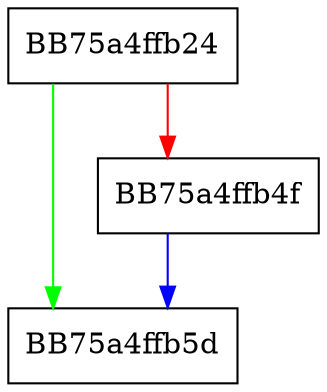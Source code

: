 digraph BIT_closeCStream {
  node [shape="box"];
  graph [splines=ortho];
  BB75a4ffb24 -> BB75a4ffb5d [color="green"];
  BB75a4ffb24 -> BB75a4ffb4f [color="red"];
  BB75a4ffb4f -> BB75a4ffb5d [color="blue"];
}